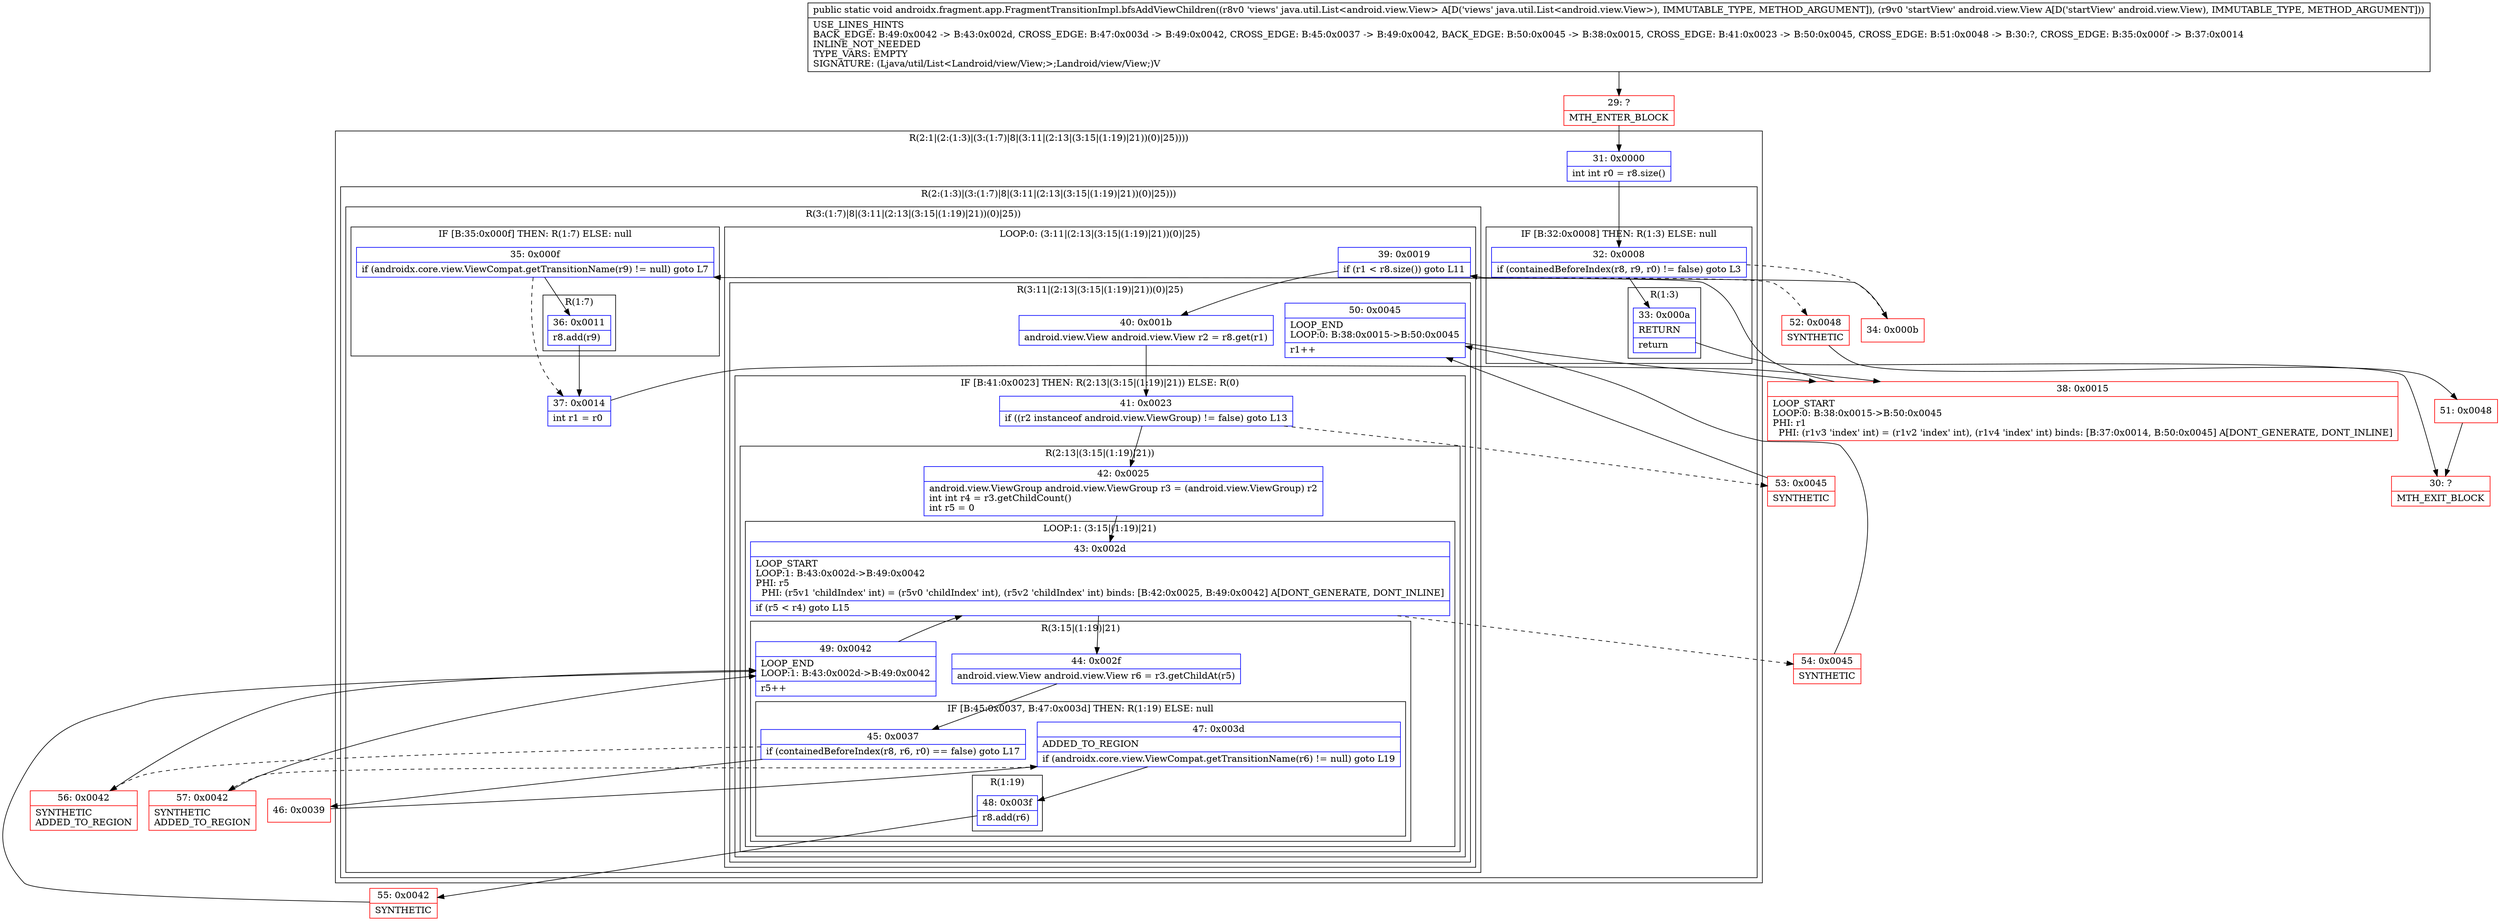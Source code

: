 digraph "CFG forandroidx.fragment.app.FragmentTransitionImpl.bfsAddViewChildren(Ljava\/util\/List;Landroid\/view\/View;)V" {
subgraph cluster_Region_1868844137 {
label = "R(2:1|(2:(1:3)|(3:(1:7)|8|(3:11|(2:13|(3:15|(1:19)|21))(0)|25))))";
node [shape=record,color=blue];
Node_31 [shape=record,label="{31\:\ 0x0000|int int r0 = r8.size()\l}"];
subgraph cluster_Region_1891507617 {
label = "R(2:(1:3)|(3:(1:7)|8|(3:11|(2:13|(3:15|(1:19)|21))(0)|25)))";
node [shape=record,color=blue];
subgraph cluster_IfRegion_1986296295 {
label = "IF [B:32:0x0008] THEN: R(1:3) ELSE: null";
node [shape=record,color=blue];
Node_32 [shape=record,label="{32\:\ 0x0008|if (containedBeforeIndex(r8, r9, r0) != false) goto L3\l}"];
subgraph cluster_Region_84424865 {
label = "R(1:3)";
node [shape=record,color=blue];
Node_33 [shape=record,label="{33\:\ 0x000a|RETURN\l|return\l}"];
}
}
subgraph cluster_Region_446191954 {
label = "R(3:(1:7)|8|(3:11|(2:13|(3:15|(1:19)|21))(0)|25))";
node [shape=record,color=blue];
subgraph cluster_IfRegion_79870158 {
label = "IF [B:35:0x000f] THEN: R(1:7) ELSE: null";
node [shape=record,color=blue];
Node_35 [shape=record,label="{35\:\ 0x000f|if (androidx.core.view.ViewCompat.getTransitionName(r9) != null) goto L7\l}"];
subgraph cluster_Region_1534166026 {
label = "R(1:7)";
node [shape=record,color=blue];
Node_36 [shape=record,label="{36\:\ 0x0011|r8.add(r9)\l}"];
}
}
Node_37 [shape=record,label="{37\:\ 0x0014|int r1 = r0\l}"];
subgraph cluster_LoopRegion_1620255309 {
label = "LOOP:0: (3:11|(2:13|(3:15|(1:19)|21))(0)|25)";
node [shape=record,color=blue];
Node_39 [shape=record,label="{39\:\ 0x0019|if (r1 \< r8.size()) goto L11\l}"];
subgraph cluster_Region_2015875647 {
label = "R(3:11|(2:13|(3:15|(1:19)|21))(0)|25)";
node [shape=record,color=blue];
Node_40 [shape=record,label="{40\:\ 0x001b|android.view.View android.view.View r2 = r8.get(r1)\l}"];
subgraph cluster_IfRegion_539838112 {
label = "IF [B:41:0x0023] THEN: R(2:13|(3:15|(1:19)|21)) ELSE: R(0)";
node [shape=record,color=blue];
Node_41 [shape=record,label="{41\:\ 0x0023|if ((r2 instanceof android.view.ViewGroup) != false) goto L13\l}"];
subgraph cluster_Region_1498778018 {
label = "R(2:13|(3:15|(1:19)|21))";
node [shape=record,color=blue];
Node_42 [shape=record,label="{42\:\ 0x0025|android.view.ViewGroup android.view.ViewGroup r3 = (android.view.ViewGroup) r2\lint int r4 = r3.getChildCount()\lint r5 = 0\l}"];
subgraph cluster_LoopRegion_2079429810 {
label = "LOOP:1: (3:15|(1:19)|21)";
node [shape=record,color=blue];
Node_43 [shape=record,label="{43\:\ 0x002d|LOOP_START\lLOOP:1: B:43:0x002d\-\>B:49:0x0042\lPHI: r5 \l  PHI: (r5v1 'childIndex' int) = (r5v0 'childIndex' int), (r5v2 'childIndex' int) binds: [B:42:0x0025, B:49:0x0042] A[DONT_GENERATE, DONT_INLINE]\l|if (r5 \< r4) goto L15\l}"];
subgraph cluster_Region_1023483655 {
label = "R(3:15|(1:19)|21)";
node [shape=record,color=blue];
Node_44 [shape=record,label="{44\:\ 0x002f|android.view.View android.view.View r6 = r3.getChildAt(r5)\l}"];
subgraph cluster_IfRegion_760818994 {
label = "IF [B:45:0x0037, B:47:0x003d] THEN: R(1:19) ELSE: null";
node [shape=record,color=blue];
Node_45 [shape=record,label="{45\:\ 0x0037|if (containedBeforeIndex(r8, r6, r0) == false) goto L17\l}"];
Node_47 [shape=record,label="{47\:\ 0x003d|ADDED_TO_REGION\l|if (androidx.core.view.ViewCompat.getTransitionName(r6) != null) goto L19\l}"];
subgraph cluster_Region_832820522 {
label = "R(1:19)";
node [shape=record,color=blue];
Node_48 [shape=record,label="{48\:\ 0x003f|r8.add(r6)\l}"];
}
}
Node_49 [shape=record,label="{49\:\ 0x0042|LOOP_END\lLOOP:1: B:43:0x002d\-\>B:49:0x0042\l|r5++\l}"];
}
}
}
subgraph cluster_Region_1529006544 {
label = "R(0)";
node [shape=record,color=blue];
}
}
Node_50 [shape=record,label="{50\:\ 0x0045|LOOP_END\lLOOP:0: B:38:0x0015\-\>B:50:0x0045\l|r1++\l}"];
}
}
}
}
}
Node_29 [shape=record,color=red,label="{29\:\ ?|MTH_ENTER_BLOCK\l}"];
Node_30 [shape=record,color=red,label="{30\:\ ?|MTH_EXIT_BLOCK\l}"];
Node_34 [shape=record,color=red,label="{34\:\ 0x000b}"];
Node_38 [shape=record,color=red,label="{38\:\ 0x0015|LOOP_START\lLOOP:0: B:38:0x0015\-\>B:50:0x0045\lPHI: r1 \l  PHI: (r1v3 'index' int) = (r1v2 'index' int), (r1v4 'index' int) binds: [B:37:0x0014, B:50:0x0045] A[DONT_GENERATE, DONT_INLINE]\l}"];
Node_46 [shape=record,color=red,label="{46\:\ 0x0039}"];
Node_55 [shape=record,color=red,label="{55\:\ 0x0042|SYNTHETIC\l}"];
Node_57 [shape=record,color=red,label="{57\:\ 0x0042|SYNTHETIC\lADDED_TO_REGION\l}"];
Node_56 [shape=record,color=red,label="{56\:\ 0x0042|SYNTHETIC\lADDED_TO_REGION\l}"];
Node_54 [shape=record,color=red,label="{54\:\ 0x0045|SYNTHETIC\l}"];
Node_53 [shape=record,color=red,label="{53\:\ 0x0045|SYNTHETIC\l}"];
Node_52 [shape=record,color=red,label="{52\:\ 0x0048|SYNTHETIC\l}"];
Node_51 [shape=record,color=red,label="{51\:\ 0x0048}"];
MethodNode[shape=record,label="{public static void androidx.fragment.app.FragmentTransitionImpl.bfsAddViewChildren((r8v0 'views' java.util.List\<android.view.View\> A[D('views' java.util.List\<android.view.View\>), IMMUTABLE_TYPE, METHOD_ARGUMENT]), (r9v0 'startView' android.view.View A[D('startView' android.view.View), IMMUTABLE_TYPE, METHOD_ARGUMENT]))  | USE_LINES_HINTS\lBACK_EDGE: B:49:0x0042 \-\> B:43:0x002d, CROSS_EDGE: B:47:0x003d \-\> B:49:0x0042, CROSS_EDGE: B:45:0x0037 \-\> B:49:0x0042, BACK_EDGE: B:50:0x0045 \-\> B:38:0x0015, CROSS_EDGE: B:41:0x0023 \-\> B:50:0x0045, CROSS_EDGE: B:51:0x0048 \-\> B:30:?, CROSS_EDGE: B:35:0x000f \-\> B:37:0x0014\lINLINE_NOT_NEEDED\lTYPE_VARS: EMPTY\lSIGNATURE: (Ljava\/util\/List\<Landroid\/view\/View;\>;Landroid\/view\/View;)V\l}"];
MethodNode -> Node_29;Node_31 -> Node_32;
Node_32 -> Node_33;
Node_32 -> Node_34[style=dashed];
Node_33 -> Node_30;
Node_35 -> Node_36;
Node_35 -> Node_37[style=dashed];
Node_36 -> Node_37;
Node_37 -> Node_38;
Node_39 -> Node_40;
Node_39 -> Node_52[style=dashed];
Node_40 -> Node_41;
Node_41 -> Node_42;
Node_41 -> Node_53[style=dashed];
Node_42 -> Node_43;
Node_43 -> Node_44;
Node_43 -> Node_54[style=dashed];
Node_44 -> Node_45;
Node_45 -> Node_46;
Node_45 -> Node_56[style=dashed];
Node_47 -> Node_48;
Node_47 -> Node_57[style=dashed];
Node_48 -> Node_55;
Node_49 -> Node_43;
Node_50 -> Node_38;
Node_29 -> Node_31;
Node_34 -> Node_35;
Node_38 -> Node_39;
Node_46 -> Node_47;
Node_55 -> Node_49;
Node_57 -> Node_49;
Node_56 -> Node_49;
Node_54 -> Node_50;
Node_53 -> Node_50;
Node_52 -> Node_51;
Node_51 -> Node_30;
}

